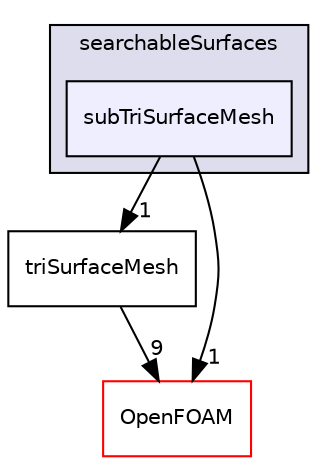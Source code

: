 digraph "src/meshTools/searchableSurfaces/subTriSurfaceMesh" {
  bgcolor=transparent;
  compound=true
  node [ fontsize="10", fontname="Helvetica"];
  edge [ labelfontsize="10", labelfontname="Helvetica"];
  subgraph clusterdir_fdba7555f757b9c8126275cbaccc3a14 {
    graph [ bgcolor="#ddddee", pencolor="black", label="searchableSurfaces" fontname="Helvetica", fontsize="10", URL="dir_fdba7555f757b9c8126275cbaccc3a14.html"]
  dir_8d1e47f48719645b90a4de4dd4276715 [shape=box, label="subTriSurfaceMesh", style="filled", fillcolor="#eeeeff", pencolor="black", URL="dir_8d1e47f48719645b90a4de4dd4276715.html"];
  }
  dir_fe3ae517033be130f1536f92b3aca9ba [shape=box label="triSurfaceMesh" URL="dir_fe3ae517033be130f1536f92b3aca9ba.html"];
  dir_c5473ff19b20e6ec4dfe5c310b3778a8 [shape=box label="OpenFOAM" color="red" URL="dir_c5473ff19b20e6ec4dfe5c310b3778a8.html"];
  dir_8d1e47f48719645b90a4de4dd4276715->dir_fe3ae517033be130f1536f92b3aca9ba [headlabel="1", labeldistance=1.5 headhref="dir_002049_002050.html"];
  dir_8d1e47f48719645b90a4de4dd4276715->dir_c5473ff19b20e6ec4dfe5c310b3778a8 [headlabel="1", labeldistance=1.5 headhref="dir_002049_002151.html"];
  dir_fe3ae517033be130f1536f92b3aca9ba->dir_c5473ff19b20e6ec4dfe5c310b3778a8 [headlabel="9", labeldistance=1.5 headhref="dir_002050_002151.html"];
}
